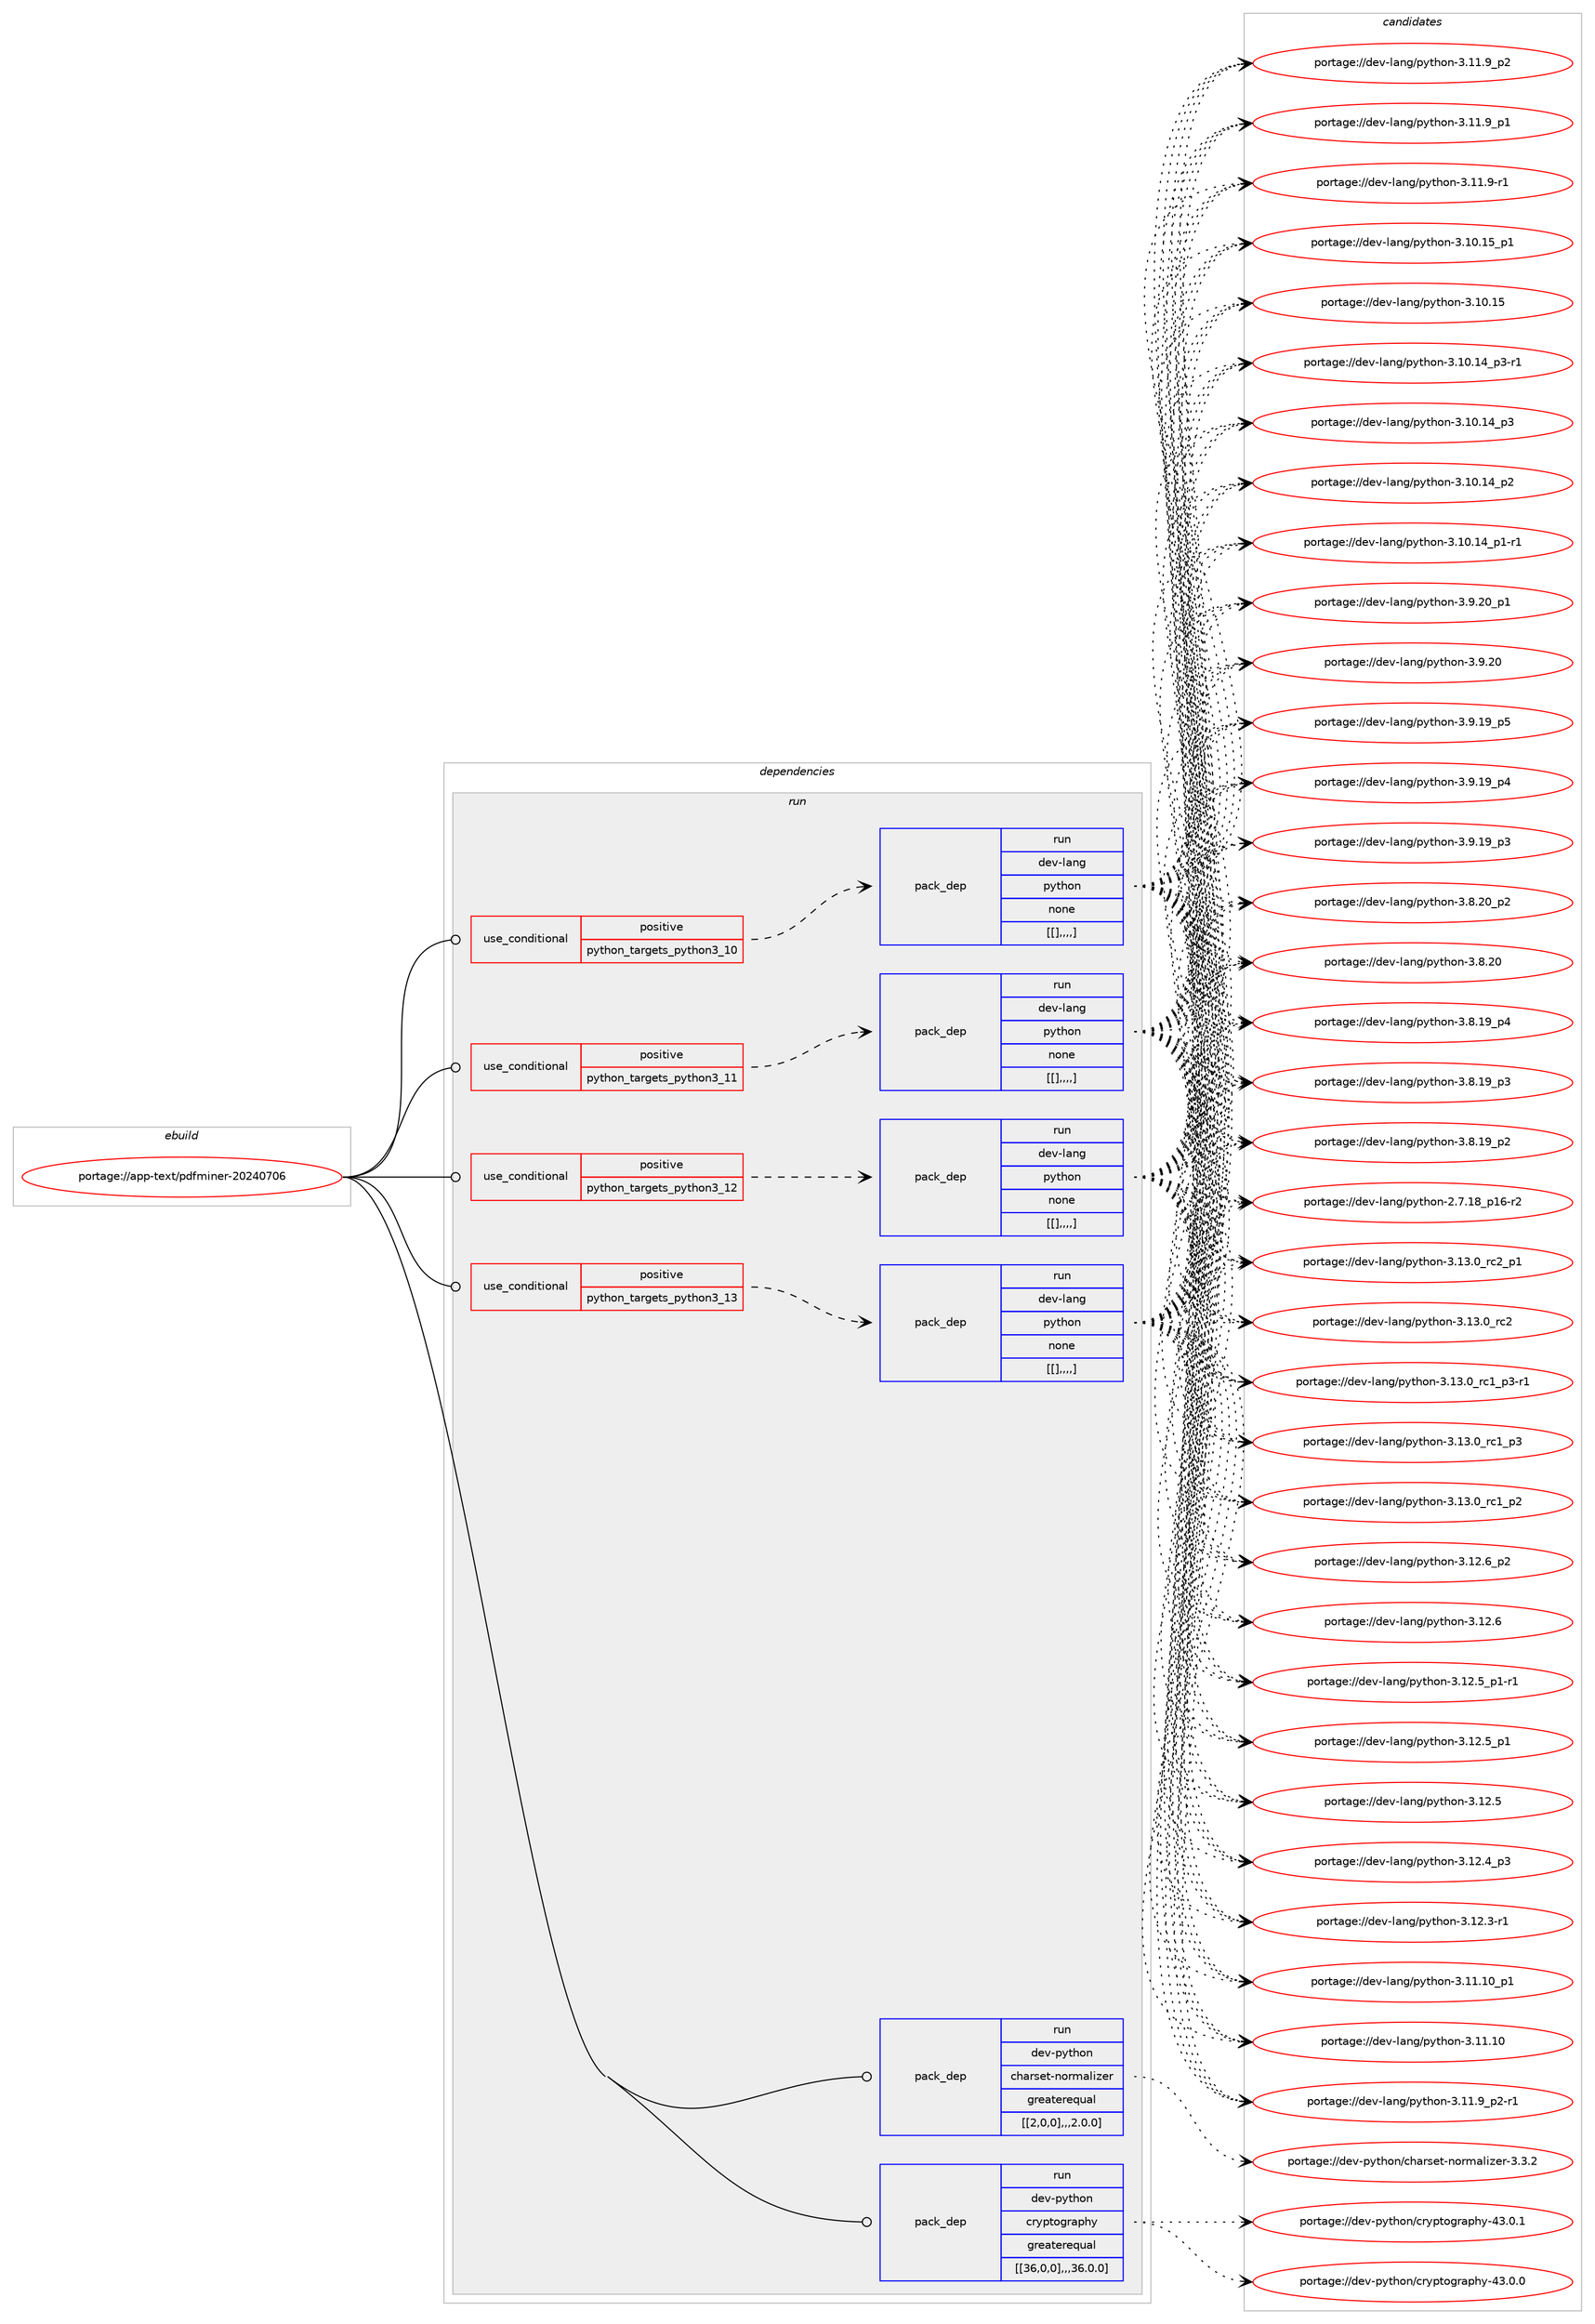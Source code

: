 digraph prolog {

# *************
# Graph options
# *************

newrank=true;
concentrate=true;
compound=true;
graph [rankdir=LR,fontname=Helvetica,fontsize=10,ranksep=1.5];#, ranksep=2.5, nodesep=0.2];
edge  [arrowhead=vee];
node  [fontname=Helvetica,fontsize=10];

# **********
# The ebuild
# **********

subgraph cluster_leftcol {
color=gray;
label=<<i>ebuild</i>>;
id [label="portage://app-text/pdfminer-20240706", color=red, width=4, href="../app-text/pdfminer-20240706.svg"];
}

# ****************
# The dependencies
# ****************

subgraph cluster_midcol {
color=gray;
label=<<i>dependencies</i>>;
subgraph cluster_compile {
fillcolor="#eeeeee";
style=filled;
label=<<i>compile</i>>;
}
subgraph cluster_compileandrun {
fillcolor="#eeeeee";
style=filled;
label=<<i>compile and run</i>>;
}
subgraph cluster_run {
fillcolor="#eeeeee";
style=filled;
label=<<i>run</i>>;
subgraph cond15656 {
dependency57136 [label=<<TABLE BORDER="0" CELLBORDER="1" CELLSPACING="0" CELLPADDING="4"><TR><TD ROWSPAN="3" CELLPADDING="10">use_conditional</TD></TR><TR><TD>positive</TD></TR><TR><TD>python_targets_python3_10</TD></TR></TABLE>>, shape=none, color=red];
subgraph pack40979 {
dependency57137 [label=<<TABLE BORDER="0" CELLBORDER="1" CELLSPACING="0" CELLPADDING="4" WIDTH="220"><TR><TD ROWSPAN="6" CELLPADDING="30">pack_dep</TD></TR><TR><TD WIDTH="110">run</TD></TR><TR><TD>dev-lang</TD></TR><TR><TD>python</TD></TR><TR><TD>none</TD></TR><TR><TD>[[],,,,]</TD></TR></TABLE>>, shape=none, color=blue];
}
dependency57136:e -> dependency57137:w [weight=20,style="dashed",arrowhead="vee"];
}
id:e -> dependency57136:w [weight=20,style="solid",arrowhead="odot"];
subgraph cond15657 {
dependency57138 [label=<<TABLE BORDER="0" CELLBORDER="1" CELLSPACING="0" CELLPADDING="4"><TR><TD ROWSPAN="3" CELLPADDING="10">use_conditional</TD></TR><TR><TD>positive</TD></TR><TR><TD>python_targets_python3_11</TD></TR></TABLE>>, shape=none, color=red];
subgraph pack40980 {
dependency57139 [label=<<TABLE BORDER="0" CELLBORDER="1" CELLSPACING="0" CELLPADDING="4" WIDTH="220"><TR><TD ROWSPAN="6" CELLPADDING="30">pack_dep</TD></TR><TR><TD WIDTH="110">run</TD></TR><TR><TD>dev-lang</TD></TR><TR><TD>python</TD></TR><TR><TD>none</TD></TR><TR><TD>[[],,,,]</TD></TR></TABLE>>, shape=none, color=blue];
}
dependency57138:e -> dependency57139:w [weight=20,style="dashed",arrowhead="vee"];
}
id:e -> dependency57138:w [weight=20,style="solid",arrowhead="odot"];
subgraph cond15658 {
dependency57140 [label=<<TABLE BORDER="0" CELLBORDER="1" CELLSPACING="0" CELLPADDING="4"><TR><TD ROWSPAN="3" CELLPADDING="10">use_conditional</TD></TR><TR><TD>positive</TD></TR><TR><TD>python_targets_python3_12</TD></TR></TABLE>>, shape=none, color=red];
subgraph pack40981 {
dependency57141 [label=<<TABLE BORDER="0" CELLBORDER="1" CELLSPACING="0" CELLPADDING="4" WIDTH="220"><TR><TD ROWSPAN="6" CELLPADDING="30">pack_dep</TD></TR><TR><TD WIDTH="110">run</TD></TR><TR><TD>dev-lang</TD></TR><TR><TD>python</TD></TR><TR><TD>none</TD></TR><TR><TD>[[],,,,]</TD></TR></TABLE>>, shape=none, color=blue];
}
dependency57140:e -> dependency57141:w [weight=20,style="dashed",arrowhead="vee"];
}
id:e -> dependency57140:w [weight=20,style="solid",arrowhead="odot"];
subgraph cond15659 {
dependency57142 [label=<<TABLE BORDER="0" CELLBORDER="1" CELLSPACING="0" CELLPADDING="4"><TR><TD ROWSPAN="3" CELLPADDING="10">use_conditional</TD></TR><TR><TD>positive</TD></TR><TR><TD>python_targets_python3_13</TD></TR></TABLE>>, shape=none, color=red];
subgraph pack40982 {
dependency57143 [label=<<TABLE BORDER="0" CELLBORDER="1" CELLSPACING="0" CELLPADDING="4" WIDTH="220"><TR><TD ROWSPAN="6" CELLPADDING="30">pack_dep</TD></TR><TR><TD WIDTH="110">run</TD></TR><TR><TD>dev-lang</TD></TR><TR><TD>python</TD></TR><TR><TD>none</TD></TR><TR><TD>[[],,,,]</TD></TR></TABLE>>, shape=none, color=blue];
}
dependency57142:e -> dependency57143:w [weight=20,style="dashed",arrowhead="vee"];
}
id:e -> dependency57142:w [weight=20,style="solid",arrowhead="odot"];
subgraph pack40983 {
dependency57144 [label=<<TABLE BORDER="0" CELLBORDER="1" CELLSPACING="0" CELLPADDING="4" WIDTH="220"><TR><TD ROWSPAN="6" CELLPADDING="30">pack_dep</TD></TR><TR><TD WIDTH="110">run</TD></TR><TR><TD>dev-python</TD></TR><TR><TD>charset-normalizer</TD></TR><TR><TD>greaterequal</TD></TR><TR><TD>[[2,0,0],,,2.0.0]</TD></TR></TABLE>>, shape=none, color=blue];
}
id:e -> dependency57144:w [weight=20,style="solid",arrowhead="odot"];
subgraph pack40984 {
dependency57145 [label=<<TABLE BORDER="0" CELLBORDER="1" CELLSPACING="0" CELLPADDING="4" WIDTH="220"><TR><TD ROWSPAN="6" CELLPADDING="30">pack_dep</TD></TR><TR><TD WIDTH="110">run</TD></TR><TR><TD>dev-python</TD></TR><TR><TD>cryptography</TD></TR><TR><TD>greaterequal</TD></TR><TR><TD>[[36,0,0],,,36.0.0]</TD></TR></TABLE>>, shape=none, color=blue];
}
id:e -> dependency57145:w [weight=20,style="solid",arrowhead="odot"];
}
}

# **************
# The candidates
# **************

subgraph cluster_choices {
rank=same;
color=gray;
label=<<i>candidates</i>>;

subgraph choice40979 {
color=black;
nodesep=1;
choice100101118451089711010347112121116104111110455146495146489511499509511249 [label="portage://dev-lang/python-3.13.0_rc2_p1", color=red, width=4,href="../dev-lang/python-3.13.0_rc2_p1.svg"];
choice10010111845108971101034711212111610411111045514649514648951149950 [label="portage://dev-lang/python-3.13.0_rc2", color=red, width=4,href="../dev-lang/python-3.13.0_rc2.svg"];
choice1001011184510897110103471121211161041111104551464951464895114994995112514511449 [label="portage://dev-lang/python-3.13.0_rc1_p3-r1", color=red, width=4,href="../dev-lang/python-3.13.0_rc1_p3-r1.svg"];
choice100101118451089711010347112121116104111110455146495146489511499499511251 [label="portage://dev-lang/python-3.13.0_rc1_p3", color=red, width=4,href="../dev-lang/python-3.13.0_rc1_p3.svg"];
choice100101118451089711010347112121116104111110455146495146489511499499511250 [label="portage://dev-lang/python-3.13.0_rc1_p2", color=red, width=4,href="../dev-lang/python-3.13.0_rc1_p2.svg"];
choice100101118451089711010347112121116104111110455146495046549511250 [label="portage://dev-lang/python-3.12.6_p2", color=red, width=4,href="../dev-lang/python-3.12.6_p2.svg"];
choice10010111845108971101034711212111610411111045514649504654 [label="portage://dev-lang/python-3.12.6", color=red, width=4,href="../dev-lang/python-3.12.6.svg"];
choice1001011184510897110103471121211161041111104551464950465395112494511449 [label="portage://dev-lang/python-3.12.5_p1-r1", color=red, width=4,href="../dev-lang/python-3.12.5_p1-r1.svg"];
choice100101118451089711010347112121116104111110455146495046539511249 [label="portage://dev-lang/python-3.12.5_p1", color=red, width=4,href="../dev-lang/python-3.12.5_p1.svg"];
choice10010111845108971101034711212111610411111045514649504653 [label="portage://dev-lang/python-3.12.5", color=red, width=4,href="../dev-lang/python-3.12.5.svg"];
choice100101118451089711010347112121116104111110455146495046529511251 [label="portage://dev-lang/python-3.12.4_p3", color=red, width=4,href="../dev-lang/python-3.12.4_p3.svg"];
choice100101118451089711010347112121116104111110455146495046514511449 [label="portage://dev-lang/python-3.12.3-r1", color=red, width=4,href="../dev-lang/python-3.12.3-r1.svg"];
choice10010111845108971101034711212111610411111045514649494649489511249 [label="portage://dev-lang/python-3.11.10_p1", color=red, width=4,href="../dev-lang/python-3.11.10_p1.svg"];
choice1001011184510897110103471121211161041111104551464949464948 [label="portage://dev-lang/python-3.11.10", color=red, width=4,href="../dev-lang/python-3.11.10.svg"];
choice1001011184510897110103471121211161041111104551464949465795112504511449 [label="portage://dev-lang/python-3.11.9_p2-r1", color=red, width=4,href="../dev-lang/python-3.11.9_p2-r1.svg"];
choice100101118451089711010347112121116104111110455146494946579511250 [label="portage://dev-lang/python-3.11.9_p2", color=red, width=4,href="../dev-lang/python-3.11.9_p2.svg"];
choice100101118451089711010347112121116104111110455146494946579511249 [label="portage://dev-lang/python-3.11.9_p1", color=red, width=4,href="../dev-lang/python-3.11.9_p1.svg"];
choice100101118451089711010347112121116104111110455146494946574511449 [label="portage://dev-lang/python-3.11.9-r1", color=red, width=4,href="../dev-lang/python-3.11.9-r1.svg"];
choice10010111845108971101034711212111610411111045514649484649539511249 [label="portage://dev-lang/python-3.10.15_p1", color=red, width=4,href="../dev-lang/python-3.10.15_p1.svg"];
choice1001011184510897110103471121211161041111104551464948464953 [label="portage://dev-lang/python-3.10.15", color=red, width=4,href="../dev-lang/python-3.10.15.svg"];
choice100101118451089711010347112121116104111110455146494846495295112514511449 [label="portage://dev-lang/python-3.10.14_p3-r1", color=red, width=4,href="../dev-lang/python-3.10.14_p3-r1.svg"];
choice10010111845108971101034711212111610411111045514649484649529511251 [label="portage://dev-lang/python-3.10.14_p3", color=red, width=4,href="../dev-lang/python-3.10.14_p3.svg"];
choice10010111845108971101034711212111610411111045514649484649529511250 [label="portage://dev-lang/python-3.10.14_p2", color=red, width=4,href="../dev-lang/python-3.10.14_p2.svg"];
choice100101118451089711010347112121116104111110455146494846495295112494511449 [label="portage://dev-lang/python-3.10.14_p1-r1", color=red, width=4,href="../dev-lang/python-3.10.14_p1-r1.svg"];
choice100101118451089711010347112121116104111110455146574650489511249 [label="portage://dev-lang/python-3.9.20_p1", color=red, width=4,href="../dev-lang/python-3.9.20_p1.svg"];
choice10010111845108971101034711212111610411111045514657465048 [label="portage://dev-lang/python-3.9.20", color=red, width=4,href="../dev-lang/python-3.9.20.svg"];
choice100101118451089711010347112121116104111110455146574649579511253 [label="portage://dev-lang/python-3.9.19_p5", color=red, width=4,href="../dev-lang/python-3.9.19_p5.svg"];
choice100101118451089711010347112121116104111110455146574649579511252 [label="portage://dev-lang/python-3.9.19_p4", color=red, width=4,href="../dev-lang/python-3.9.19_p4.svg"];
choice100101118451089711010347112121116104111110455146574649579511251 [label="portage://dev-lang/python-3.9.19_p3", color=red, width=4,href="../dev-lang/python-3.9.19_p3.svg"];
choice100101118451089711010347112121116104111110455146564650489511250 [label="portage://dev-lang/python-3.8.20_p2", color=red, width=4,href="../dev-lang/python-3.8.20_p2.svg"];
choice10010111845108971101034711212111610411111045514656465048 [label="portage://dev-lang/python-3.8.20", color=red, width=4,href="../dev-lang/python-3.8.20.svg"];
choice100101118451089711010347112121116104111110455146564649579511252 [label="portage://dev-lang/python-3.8.19_p4", color=red, width=4,href="../dev-lang/python-3.8.19_p4.svg"];
choice100101118451089711010347112121116104111110455146564649579511251 [label="portage://dev-lang/python-3.8.19_p3", color=red, width=4,href="../dev-lang/python-3.8.19_p3.svg"];
choice100101118451089711010347112121116104111110455146564649579511250 [label="portage://dev-lang/python-3.8.19_p2", color=red, width=4,href="../dev-lang/python-3.8.19_p2.svg"];
choice100101118451089711010347112121116104111110455046554649569511249544511450 [label="portage://dev-lang/python-2.7.18_p16-r2", color=red, width=4,href="../dev-lang/python-2.7.18_p16-r2.svg"];
dependency57137:e -> choice100101118451089711010347112121116104111110455146495146489511499509511249:w [style=dotted,weight="100"];
dependency57137:e -> choice10010111845108971101034711212111610411111045514649514648951149950:w [style=dotted,weight="100"];
dependency57137:e -> choice1001011184510897110103471121211161041111104551464951464895114994995112514511449:w [style=dotted,weight="100"];
dependency57137:e -> choice100101118451089711010347112121116104111110455146495146489511499499511251:w [style=dotted,weight="100"];
dependency57137:e -> choice100101118451089711010347112121116104111110455146495146489511499499511250:w [style=dotted,weight="100"];
dependency57137:e -> choice100101118451089711010347112121116104111110455146495046549511250:w [style=dotted,weight="100"];
dependency57137:e -> choice10010111845108971101034711212111610411111045514649504654:w [style=dotted,weight="100"];
dependency57137:e -> choice1001011184510897110103471121211161041111104551464950465395112494511449:w [style=dotted,weight="100"];
dependency57137:e -> choice100101118451089711010347112121116104111110455146495046539511249:w [style=dotted,weight="100"];
dependency57137:e -> choice10010111845108971101034711212111610411111045514649504653:w [style=dotted,weight="100"];
dependency57137:e -> choice100101118451089711010347112121116104111110455146495046529511251:w [style=dotted,weight="100"];
dependency57137:e -> choice100101118451089711010347112121116104111110455146495046514511449:w [style=dotted,weight="100"];
dependency57137:e -> choice10010111845108971101034711212111610411111045514649494649489511249:w [style=dotted,weight="100"];
dependency57137:e -> choice1001011184510897110103471121211161041111104551464949464948:w [style=dotted,weight="100"];
dependency57137:e -> choice1001011184510897110103471121211161041111104551464949465795112504511449:w [style=dotted,weight="100"];
dependency57137:e -> choice100101118451089711010347112121116104111110455146494946579511250:w [style=dotted,weight="100"];
dependency57137:e -> choice100101118451089711010347112121116104111110455146494946579511249:w [style=dotted,weight="100"];
dependency57137:e -> choice100101118451089711010347112121116104111110455146494946574511449:w [style=dotted,weight="100"];
dependency57137:e -> choice10010111845108971101034711212111610411111045514649484649539511249:w [style=dotted,weight="100"];
dependency57137:e -> choice1001011184510897110103471121211161041111104551464948464953:w [style=dotted,weight="100"];
dependency57137:e -> choice100101118451089711010347112121116104111110455146494846495295112514511449:w [style=dotted,weight="100"];
dependency57137:e -> choice10010111845108971101034711212111610411111045514649484649529511251:w [style=dotted,weight="100"];
dependency57137:e -> choice10010111845108971101034711212111610411111045514649484649529511250:w [style=dotted,weight="100"];
dependency57137:e -> choice100101118451089711010347112121116104111110455146494846495295112494511449:w [style=dotted,weight="100"];
dependency57137:e -> choice100101118451089711010347112121116104111110455146574650489511249:w [style=dotted,weight="100"];
dependency57137:e -> choice10010111845108971101034711212111610411111045514657465048:w [style=dotted,weight="100"];
dependency57137:e -> choice100101118451089711010347112121116104111110455146574649579511253:w [style=dotted,weight="100"];
dependency57137:e -> choice100101118451089711010347112121116104111110455146574649579511252:w [style=dotted,weight="100"];
dependency57137:e -> choice100101118451089711010347112121116104111110455146574649579511251:w [style=dotted,weight="100"];
dependency57137:e -> choice100101118451089711010347112121116104111110455146564650489511250:w [style=dotted,weight="100"];
dependency57137:e -> choice10010111845108971101034711212111610411111045514656465048:w [style=dotted,weight="100"];
dependency57137:e -> choice100101118451089711010347112121116104111110455146564649579511252:w [style=dotted,weight="100"];
dependency57137:e -> choice100101118451089711010347112121116104111110455146564649579511251:w [style=dotted,weight="100"];
dependency57137:e -> choice100101118451089711010347112121116104111110455146564649579511250:w [style=dotted,weight="100"];
dependency57137:e -> choice100101118451089711010347112121116104111110455046554649569511249544511450:w [style=dotted,weight="100"];
}
subgraph choice40980 {
color=black;
nodesep=1;
choice100101118451089711010347112121116104111110455146495146489511499509511249 [label="portage://dev-lang/python-3.13.0_rc2_p1", color=red, width=4,href="../dev-lang/python-3.13.0_rc2_p1.svg"];
choice10010111845108971101034711212111610411111045514649514648951149950 [label="portage://dev-lang/python-3.13.0_rc2", color=red, width=4,href="../dev-lang/python-3.13.0_rc2.svg"];
choice1001011184510897110103471121211161041111104551464951464895114994995112514511449 [label="portage://dev-lang/python-3.13.0_rc1_p3-r1", color=red, width=4,href="../dev-lang/python-3.13.0_rc1_p3-r1.svg"];
choice100101118451089711010347112121116104111110455146495146489511499499511251 [label="portage://dev-lang/python-3.13.0_rc1_p3", color=red, width=4,href="../dev-lang/python-3.13.0_rc1_p3.svg"];
choice100101118451089711010347112121116104111110455146495146489511499499511250 [label="portage://dev-lang/python-3.13.0_rc1_p2", color=red, width=4,href="../dev-lang/python-3.13.0_rc1_p2.svg"];
choice100101118451089711010347112121116104111110455146495046549511250 [label="portage://dev-lang/python-3.12.6_p2", color=red, width=4,href="../dev-lang/python-3.12.6_p2.svg"];
choice10010111845108971101034711212111610411111045514649504654 [label="portage://dev-lang/python-3.12.6", color=red, width=4,href="../dev-lang/python-3.12.6.svg"];
choice1001011184510897110103471121211161041111104551464950465395112494511449 [label="portage://dev-lang/python-3.12.5_p1-r1", color=red, width=4,href="../dev-lang/python-3.12.5_p1-r1.svg"];
choice100101118451089711010347112121116104111110455146495046539511249 [label="portage://dev-lang/python-3.12.5_p1", color=red, width=4,href="../dev-lang/python-3.12.5_p1.svg"];
choice10010111845108971101034711212111610411111045514649504653 [label="portage://dev-lang/python-3.12.5", color=red, width=4,href="../dev-lang/python-3.12.5.svg"];
choice100101118451089711010347112121116104111110455146495046529511251 [label="portage://dev-lang/python-3.12.4_p3", color=red, width=4,href="../dev-lang/python-3.12.4_p3.svg"];
choice100101118451089711010347112121116104111110455146495046514511449 [label="portage://dev-lang/python-3.12.3-r1", color=red, width=4,href="../dev-lang/python-3.12.3-r1.svg"];
choice10010111845108971101034711212111610411111045514649494649489511249 [label="portage://dev-lang/python-3.11.10_p1", color=red, width=4,href="../dev-lang/python-3.11.10_p1.svg"];
choice1001011184510897110103471121211161041111104551464949464948 [label="portage://dev-lang/python-3.11.10", color=red, width=4,href="../dev-lang/python-3.11.10.svg"];
choice1001011184510897110103471121211161041111104551464949465795112504511449 [label="portage://dev-lang/python-3.11.9_p2-r1", color=red, width=4,href="../dev-lang/python-3.11.9_p2-r1.svg"];
choice100101118451089711010347112121116104111110455146494946579511250 [label="portage://dev-lang/python-3.11.9_p2", color=red, width=4,href="../dev-lang/python-3.11.9_p2.svg"];
choice100101118451089711010347112121116104111110455146494946579511249 [label="portage://dev-lang/python-3.11.9_p1", color=red, width=4,href="../dev-lang/python-3.11.9_p1.svg"];
choice100101118451089711010347112121116104111110455146494946574511449 [label="portage://dev-lang/python-3.11.9-r1", color=red, width=4,href="../dev-lang/python-3.11.9-r1.svg"];
choice10010111845108971101034711212111610411111045514649484649539511249 [label="portage://dev-lang/python-3.10.15_p1", color=red, width=4,href="../dev-lang/python-3.10.15_p1.svg"];
choice1001011184510897110103471121211161041111104551464948464953 [label="portage://dev-lang/python-3.10.15", color=red, width=4,href="../dev-lang/python-3.10.15.svg"];
choice100101118451089711010347112121116104111110455146494846495295112514511449 [label="portage://dev-lang/python-3.10.14_p3-r1", color=red, width=4,href="../dev-lang/python-3.10.14_p3-r1.svg"];
choice10010111845108971101034711212111610411111045514649484649529511251 [label="portage://dev-lang/python-3.10.14_p3", color=red, width=4,href="../dev-lang/python-3.10.14_p3.svg"];
choice10010111845108971101034711212111610411111045514649484649529511250 [label="portage://dev-lang/python-3.10.14_p2", color=red, width=4,href="../dev-lang/python-3.10.14_p2.svg"];
choice100101118451089711010347112121116104111110455146494846495295112494511449 [label="portage://dev-lang/python-3.10.14_p1-r1", color=red, width=4,href="../dev-lang/python-3.10.14_p1-r1.svg"];
choice100101118451089711010347112121116104111110455146574650489511249 [label="portage://dev-lang/python-3.9.20_p1", color=red, width=4,href="../dev-lang/python-3.9.20_p1.svg"];
choice10010111845108971101034711212111610411111045514657465048 [label="portage://dev-lang/python-3.9.20", color=red, width=4,href="../dev-lang/python-3.9.20.svg"];
choice100101118451089711010347112121116104111110455146574649579511253 [label="portage://dev-lang/python-3.9.19_p5", color=red, width=4,href="../dev-lang/python-3.9.19_p5.svg"];
choice100101118451089711010347112121116104111110455146574649579511252 [label="portage://dev-lang/python-3.9.19_p4", color=red, width=4,href="../dev-lang/python-3.9.19_p4.svg"];
choice100101118451089711010347112121116104111110455146574649579511251 [label="portage://dev-lang/python-3.9.19_p3", color=red, width=4,href="../dev-lang/python-3.9.19_p3.svg"];
choice100101118451089711010347112121116104111110455146564650489511250 [label="portage://dev-lang/python-3.8.20_p2", color=red, width=4,href="../dev-lang/python-3.8.20_p2.svg"];
choice10010111845108971101034711212111610411111045514656465048 [label="portage://dev-lang/python-3.8.20", color=red, width=4,href="../dev-lang/python-3.8.20.svg"];
choice100101118451089711010347112121116104111110455146564649579511252 [label="portage://dev-lang/python-3.8.19_p4", color=red, width=4,href="../dev-lang/python-3.8.19_p4.svg"];
choice100101118451089711010347112121116104111110455146564649579511251 [label="portage://dev-lang/python-3.8.19_p3", color=red, width=4,href="../dev-lang/python-3.8.19_p3.svg"];
choice100101118451089711010347112121116104111110455146564649579511250 [label="portage://dev-lang/python-3.8.19_p2", color=red, width=4,href="../dev-lang/python-3.8.19_p2.svg"];
choice100101118451089711010347112121116104111110455046554649569511249544511450 [label="portage://dev-lang/python-2.7.18_p16-r2", color=red, width=4,href="../dev-lang/python-2.7.18_p16-r2.svg"];
dependency57139:e -> choice100101118451089711010347112121116104111110455146495146489511499509511249:w [style=dotted,weight="100"];
dependency57139:e -> choice10010111845108971101034711212111610411111045514649514648951149950:w [style=dotted,weight="100"];
dependency57139:e -> choice1001011184510897110103471121211161041111104551464951464895114994995112514511449:w [style=dotted,weight="100"];
dependency57139:e -> choice100101118451089711010347112121116104111110455146495146489511499499511251:w [style=dotted,weight="100"];
dependency57139:e -> choice100101118451089711010347112121116104111110455146495146489511499499511250:w [style=dotted,weight="100"];
dependency57139:e -> choice100101118451089711010347112121116104111110455146495046549511250:w [style=dotted,weight="100"];
dependency57139:e -> choice10010111845108971101034711212111610411111045514649504654:w [style=dotted,weight="100"];
dependency57139:e -> choice1001011184510897110103471121211161041111104551464950465395112494511449:w [style=dotted,weight="100"];
dependency57139:e -> choice100101118451089711010347112121116104111110455146495046539511249:w [style=dotted,weight="100"];
dependency57139:e -> choice10010111845108971101034711212111610411111045514649504653:w [style=dotted,weight="100"];
dependency57139:e -> choice100101118451089711010347112121116104111110455146495046529511251:w [style=dotted,weight="100"];
dependency57139:e -> choice100101118451089711010347112121116104111110455146495046514511449:w [style=dotted,weight="100"];
dependency57139:e -> choice10010111845108971101034711212111610411111045514649494649489511249:w [style=dotted,weight="100"];
dependency57139:e -> choice1001011184510897110103471121211161041111104551464949464948:w [style=dotted,weight="100"];
dependency57139:e -> choice1001011184510897110103471121211161041111104551464949465795112504511449:w [style=dotted,weight="100"];
dependency57139:e -> choice100101118451089711010347112121116104111110455146494946579511250:w [style=dotted,weight="100"];
dependency57139:e -> choice100101118451089711010347112121116104111110455146494946579511249:w [style=dotted,weight="100"];
dependency57139:e -> choice100101118451089711010347112121116104111110455146494946574511449:w [style=dotted,weight="100"];
dependency57139:e -> choice10010111845108971101034711212111610411111045514649484649539511249:w [style=dotted,weight="100"];
dependency57139:e -> choice1001011184510897110103471121211161041111104551464948464953:w [style=dotted,weight="100"];
dependency57139:e -> choice100101118451089711010347112121116104111110455146494846495295112514511449:w [style=dotted,weight="100"];
dependency57139:e -> choice10010111845108971101034711212111610411111045514649484649529511251:w [style=dotted,weight="100"];
dependency57139:e -> choice10010111845108971101034711212111610411111045514649484649529511250:w [style=dotted,weight="100"];
dependency57139:e -> choice100101118451089711010347112121116104111110455146494846495295112494511449:w [style=dotted,weight="100"];
dependency57139:e -> choice100101118451089711010347112121116104111110455146574650489511249:w [style=dotted,weight="100"];
dependency57139:e -> choice10010111845108971101034711212111610411111045514657465048:w [style=dotted,weight="100"];
dependency57139:e -> choice100101118451089711010347112121116104111110455146574649579511253:w [style=dotted,weight="100"];
dependency57139:e -> choice100101118451089711010347112121116104111110455146574649579511252:w [style=dotted,weight="100"];
dependency57139:e -> choice100101118451089711010347112121116104111110455146574649579511251:w [style=dotted,weight="100"];
dependency57139:e -> choice100101118451089711010347112121116104111110455146564650489511250:w [style=dotted,weight="100"];
dependency57139:e -> choice10010111845108971101034711212111610411111045514656465048:w [style=dotted,weight="100"];
dependency57139:e -> choice100101118451089711010347112121116104111110455146564649579511252:w [style=dotted,weight="100"];
dependency57139:e -> choice100101118451089711010347112121116104111110455146564649579511251:w [style=dotted,weight="100"];
dependency57139:e -> choice100101118451089711010347112121116104111110455146564649579511250:w [style=dotted,weight="100"];
dependency57139:e -> choice100101118451089711010347112121116104111110455046554649569511249544511450:w [style=dotted,weight="100"];
}
subgraph choice40981 {
color=black;
nodesep=1;
choice100101118451089711010347112121116104111110455146495146489511499509511249 [label="portage://dev-lang/python-3.13.0_rc2_p1", color=red, width=4,href="../dev-lang/python-3.13.0_rc2_p1.svg"];
choice10010111845108971101034711212111610411111045514649514648951149950 [label="portage://dev-lang/python-3.13.0_rc2", color=red, width=4,href="../dev-lang/python-3.13.0_rc2.svg"];
choice1001011184510897110103471121211161041111104551464951464895114994995112514511449 [label="portage://dev-lang/python-3.13.0_rc1_p3-r1", color=red, width=4,href="../dev-lang/python-3.13.0_rc1_p3-r1.svg"];
choice100101118451089711010347112121116104111110455146495146489511499499511251 [label="portage://dev-lang/python-3.13.0_rc1_p3", color=red, width=4,href="../dev-lang/python-3.13.0_rc1_p3.svg"];
choice100101118451089711010347112121116104111110455146495146489511499499511250 [label="portage://dev-lang/python-3.13.0_rc1_p2", color=red, width=4,href="../dev-lang/python-3.13.0_rc1_p2.svg"];
choice100101118451089711010347112121116104111110455146495046549511250 [label="portage://dev-lang/python-3.12.6_p2", color=red, width=4,href="../dev-lang/python-3.12.6_p2.svg"];
choice10010111845108971101034711212111610411111045514649504654 [label="portage://dev-lang/python-3.12.6", color=red, width=4,href="../dev-lang/python-3.12.6.svg"];
choice1001011184510897110103471121211161041111104551464950465395112494511449 [label="portage://dev-lang/python-3.12.5_p1-r1", color=red, width=4,href="../dev-lang/python-3.12.5_p1-r1.svg"];
choice100101118451089711010347112121116104111110455146495046539511249 [label="portage://dev-lang/python-3.12.5_p1", color=red, width=4,href="../dev-lang/python-3.12.5_p1.svg"];
choice10010111845108971101034711212111610411111045514649504653 [label="portage://dev-lang/python-3.12.5", color=red, width=4,href="../dev-lang/python-3.12.5.svg"];
choice100101118451089711010347112121116104111110455146495046529511251 [label="portage://dev-lang/python-3.12.4_p3", color=red, width=4,href="../dev-lang/python-3.12.4_p3.svg"];
choice100101118451089711010347112121116104111110455146495046514511449 [label="portage://dev-lang/python-3.12.3-r1", color=red, width=4,href="../dev-lang/python-3.12.3-r1.svg"];
choice10010111845108971101034711212111610411111045514649494649489511249 [label="portage://dev-lang/python-3.11.10_p1", color=red, width=4,href="../dev-lang/python-3.11.10_p1.svg"];
choice1001011184510897110103471121211161041111104551464949464948 [label="portage://dev-lang/python-3.11.10", color=red, width=4,href="../dev-lang/python-3.11.10.svg"];
choice1001011184510897110103471121211161041111104551464949465795112504511449 [label="portage://dev-lang/python-3.11.9_p2-r1", color=red, width=4,href="../dev-lang/python-3.11.9_p2-r1.svg"];
choice100101118451089711010347112121116104111110455146494946579511250 [label="portage://dev-lang/python-3.11.9_p2", color=red, width=4,href="../dev-lang/python-3.11.9_p2.svg"];
choice100101118451089711010347112121116104111110455146494946579511249 [label="portage://dev-lang/python-3.11.9_p1", color=red, width=4,href="../dev-lang/python-3.11.9_p1.svg"];
choice100101118451089711010347112121116104111110455146494946574511449 [label="portage://dev-lang/python-3.11.9-r1", color=red, width=4,href="../dev-lang/python-3.11.9-r1.svg"];
choice10010111845108971101034711212111610411111045514649484649539511249 [label="portage://dev-lang/python-3.10.15_p1", color=red, width=4,href="../dev-lang/python-3.10.15_p1.svg"];
choice1001011184510897110103471121211161041111104551464948464953 [label="portage://dev-lang/python-3.10.15", color=red, width=4,href="../dev-lang/python-3.10.15.svg"];
choice100101118451089711010347112121116104111110455146494846495295112514511449 [label="portage://dev-lang/python-3.10.14_p3-r1", color=red, width=4,href="../dev-lang/python-3.10.14_p3-r1.svg"];
choice10010111845108971101034711212111610411111045514649484649529511251 [label="portage://dev-lang/python-3.10.14_p3", color=red, width=4,href="../dev-lang/python-3.10.14_p3.svg"];
choice10010111845108971101034711212111610411111045514649484649529511250 [label="portage://dev-lang/python-3.10.14_p2", color=red, width=4,href="../dev-lang/python-3.10.14_p2.svg"];
choice100101118451089711010347112121116104111110455146494846495295112494511449 [label="portage://dev-lang/python-3.10.14_p1-r1", color=red, width=4,href="../dev-lang/python-3.10.14_p1-r1.svg"];
choice100101118451089711010347112121116104111110455146574650489511249 [label="portage://dev-lang/python-3.9.20_p1", color=red, width=4,href="../dev-lang/python-3.9.20_p1.svg"];
choice10010111845108971101034711212111610411111045514657465048 [label="portage://dev-lang/python-3.9.20", color=red, width=4,href="../dev-lang/python-3.9.20.svg"];
choice100101118451089711010347112121116104111110455146574649579511253 [label="portage://dev-lang/python-3.9.19_p5", color=red, width=4,href="../dev-lang/python-3.9.19_p5.svg"];
choice100101118451089711010347112121116104111110455146574649579511252 [label="portage://dev-lang/python-3.9.19_p4", color=red, width=4,href="../dev-lang/python-3.9.19_p4.svg"];
choice100101118451089711010347112121116104111110455146574649579511251 [label="portage://dev-lang/python-3.9.19_p3", color=red, width=4,href="../dev-lang/python-3.9.19_p3.svg"];
choice100101118451089711010347112121116104111110455146564650489511250 [label="portage://dev-lang/python-3.8.20_p2", color=red, width=4,href="../dev-lang/python-3.8.20_p2.svg"];
choice10010111845108971101034711212111610411111045514656465048 [label="portage://dev-lang/python-3.8.20", color=red, width=4,href="../dev-lang/python-3.8.20.svg"];
choice100101118451089711010347112121116104111110455146564649579511252 [label="portage://dev-lang/python-3.8.19_p4", color=red, width=4,href="../dev-lang/python-3.8.19_p4.svg"];
choice100101118451089711010347112121116104111110455146564649579511251 [label="portage://dev-lang/python-3.8.19_p3", color=red, width=4,href="../dev-lang/python-3.8.19_p3.svg"];
choice100101118451089711010347112121116104111110455146564649579511250 [label="portage://dev-lang/python-3.8.19_p2", color=red, width=4,href="../dev-lang/python-3.8.19_p2.svg"];
choice100101118451089711010347112121116104111110455046554649569511249544511450 [label="portage://dev-lang/python-2.7.18_p16-r2", color=red, width=4,href="../dev-lang/python-2.7.18_p16-r2.svg"];
dependency57141:e -> choice100101118451089711010347112121116104111110455146495146489511499509511249:w [style=dotted,weight="100"];
dependency57141:e -> choice10010111845108971101034711212111610411111045514649514648951149950:w [style=dotted,weight="100"];
dependency57141:e -> choice1001011184510897110103471121211161041111104551464951464895114994995112514511449:w [style=dotted,weight="100"];
dependency57141:e -> choice100101118451089711010347112121116104111110455146495146489511499499511251:w [style=dotted,weight="100"];
dependency57141:e -> choice100101118451089711010347112121116104111110455146495146489511499499511250:w [style=dotted,weight="100"];
dependency57141:e -> choice100101118451089711010347112121116104111110455146495046549511250:w [style=dotted,weight="100"];
dependency57141:e -> choice10010111845108971101034711212111610411111045514649504654:w [style=dotted,weight="100"];
dependency57141:e -> choice1001011184510897110103471121211161041111104551464950465395112494511449:w [style=dotted,weight="100"];
dependency57141:e -> choice100101118451089711010347112121116104111110455146495046539511249:w [style=dotted,weight="100"];
dependency57141:e -> choice10010111845108971101034711212111610411111045514649504653:w [style=dotted,weight="100"];
dependency57141:e -> choice100101118451089711010347112121116104111110455146495046529511251:w [style=dotted,weight="100"];
dependency57141:e -> choice100101118451089711010347112121116104111110455146495046514511449:w [style=dotted,weight="100"];
dependency57141:e -> choice10010111845108971101034711212111610411111045514649494649489511249:w [style=dotted,weight="100"];
dependency57141:e -> choice1001011184510897110103471121211161041111104551464949464948:w [style=dotted,weight="100"];
dependency57141:e -> choice1001011184510897110103471121211161041111104551464949465795112504511449:w [style=dotted,weight="100"];
dependency57141:e -> choice100101118451089711010347112121116104111110455146494946579511250:w [style=dotted,weight="100"];
dependency57141:e -> choice100101118451089711010347112121116104111110455146494946579511249:w [style=dotted,weight="100"];
dependency57141:e -> choice100101118451089711010347112121116104111110455146494946574511449:w [style=dotted,weight="100"];
dependency57141:e -> choice10010111845108971101034711212111610411111045514649484649539511249:w [style=dotted,weight="100"];
dependency57141:e -> choice1001011184510897110103471121211161041111104551464948464953:w [style=dotted,weight="100"];
dependency57141:e -> choice100101118451089711010347112121116104111110455146494846495295112514511449:w [style=dotted,weight="100"];
dependency57141:e -> choice10010111845108971101034711212111610411111045514649484649529511251:w [style=dotted,weight="100"];
dependency57141:e -> choice10010111845108971101034711212111610411111045514649484649529511250:w [style=dotted,weight="100"];
dependency57141:e -> choice100101118451089711010347112121116104111110455146494846495295112494511449:w [style=dotted,weight="100"];
dependency57141:e -> choice100101118451089711010347112121116104111110455146574650489511249:w [style=dotted,weight="100"];
dependency57141:e -> choice10010111845108971101034711212111610411111045514657465048:w [style=dotted,weight="100"];
dependency57141:e -> choice100101118451089711010347112121116104111110455146574649579511253:w [style=dotted,weight="100"];
dependency57141:e -> choice100101118451089711010347112121116104111110455146574649579511252:w [style=dotted,weight="100"];
dependency57141:e -> choice100101118451089711010347112121116104111110455146574649579511251:w [style=dotted,weight="100"];
dependency57141:e -> choice100101118451089711010347112121116104111110455146564650489511250:w [style=dotted,weight="100"];
dependency57141:e -> choice10010111845108971101034711212111610411111045514656465048:w [style=dotted,weight="100"];
dependency57141:e -> choice100101118451089711010347112121116104111110455146564649579511252:w [style=dotted,weight="100"];
dependency57141:e -> choice100101118451089711010347112121116104111110455146564649579511251:w [style=dotted,weight="100"];
dependency57141:e -> choice100101118451089711010347112121116104111110455146564649579511250:w [style=dotted,weight="100"];
dependency57141:e -> choice100101118451089711010347112121116104111110455046554649569511249544511450:w [style=dotted,weight="100"];
}
subgraph choice40982 {
color=black;
nodesep=1;
choice100101118451089711010347112121116104111110455146495146489511499509511249 [label="portage://dev-lang/python-3.13.0_rc2_p1", color=red, width=4,href="../dev-lang/python-3.13.0_rc2_p1.svg"];
choice10010111845108971101034711212111610411111045514649514648951149950 [label="portage://dev-lang/python-3.13.0_rc2", color=red, width=4,href="../dev-lang/python-3.13.0_rc2.svg"];
choice1001011184510897110103471121211161041111104551464951464895114994995112514511449 [label="portage://dev-lang/python-3.13.0_rc1_p3-r1", color=red, width=4,href="../dev-lang/python-3.13.0_rc1_p3-r1.svg"];
choice100101118451089711010347112121116104111110455146495146489511499499511251 [label="portage://dev-lang/python-3.13.0_rc1_p3", color=red, width=4,href="../dev-lang/python-3.13.0_rc1_p3.svg"];
choice100101118451089711010347112121116104111110455146495146489511499499511250 [label="portage://dev-lang/python-3.13.0_rc1_p2", color=red, width=4,href="../dev-lang/python-3.13.0_rc1_p2.svg"];
choice100101118451089711010347112121116104111110455146495046549511250 [label="portage://dev-lang/python-3.12.6_p2", color=red, width=4,href="../dev-lang/python-3.12.6_p2.svg"];
choice10010111845108971101034711212111610411111045514649504654 [label="portage://dev-lang/python-3.12.6", color=red, width=4,href="../dev-lang/python-3.12.6.svg"];
choice1001011184510897110103471121211161041111104551464950465395112494511449 [label="portage://dev-lang/python-3.12.5_p1-r1", color=red, width=4,href="../dev-lang/python-3.12.5_p1-r1.svg"];
choice100101118451089711010347112121116104111110455146495046539511249 [label="portage://dev-lang/python-3.12.5_p1", color=red, width=4,href="../dev-lang/python-3.12.5_p1.svg"];
choice10010111845108971101034711212111610411111045514649504653 [label="portage://dev-lang/python-3.12.5", color=red, width=4,href="../dev-lang/python-3.12.5.svg"];
choice100101118451089711010347112121116104111110455146495046529511251 [label="portage://dev-lang/python-3.12.4_p3", color=red, width=4,href="../dev-lang/python-3.12.4_p3.svg"];
choice100101118451089711010347112121116104111110455146495046514511449 [label="portage://dev-lang/python-3.12.3-r1", color=red, width=4,href="../dev-lang/python-3.12.3-r1.svg"];
choice10010111845108971101034711212111610411111045514649494649489511249 [label="portage://dev-lang/python-3.11.10_p1", color=red, width=4,href="../dev-lang/python-3.11.10_p1.svg"];
choice1001011184510897110103471121211161041111104551464949464948 [label="portage://dev-lang/python-3.11.10", color=red, width=4,href="../dev-lang/python-3.11.10.svg"];
choice1001011184510897110103471121211161041111104551464949465795112504511449 [label="portage://dev-lang/python-3.11.9_p2-r1", color=red, width=4,href="../dev-lang/python-3.11.9_p2-r1.svg"];
choice100101118451089711010347112121116104111110455146494946579511250 [label="portage://dev-lang/python-3.11.9_p2", color=red, width=4,href="../dev-lang/python-3.11.9_p2.svg"];
choice100101118451089711010347112121116104111110455146494946579511249 [label="portage://dev-lang/python-3.11.9_p1", color=red, width=4,href="../dev-lang/python-3.11.9_p1.svg"];
choice100101118451089711010347112121116104111110455146494946574511449 [label="portage://dev-lang/python-3.11.9-r1", color=red, width=4,href="../dev-lang/python-3.11.9-r1.svg"];
choice10010111845108971101034711212111610411111045514649484649539511249 [label="portage://dev-lang/python-3.10.15_p1", color=red, width=4,href="../dev-lang/python-3.10.15_p1.svg"];
choice1001011184510897110103471121211161041111104551464948464953 [label="portage://dev-lang/python-3.10.15", color=red, width=4,href="../dev-lang/python-3.10.15.svg"];
choice100101118451089711010347112121116104111110455146494846495295112514511449 [label="portage://dev-lang/python-3.10.14_p3-r1", color=red, width=4,href="../dev-lang/python-3.10.14_p3-r1.svg"];
choice10010111845108971101034711212111610411111045514649484649529511251 [label="portage://dev-lang/python-3.10.14_p3", color=red, width=4,href="../dev-lang/python-3.10.14_p3.svg"];
choice10010111845108971101034711212111610411111045514649484649529511250 [label="portage://dev-lang/python-3.10.14_p2", color=red, width=4,href="../dev-lang/python-3.10.14_p2.svg"];
choice100101118451089711010347112121116104111110455146494846495295112494511449 [label="portage://dev-lang/python-3.10.14_p1-r1", color=red, width=4,href="../dev-lang/python-3.10.14_p1-r1.svg"];
choice100101118451089711010347112121116104111110455146574650489511249 [label="portage://dev-lang/python-3.9.20_p1", color=red, width=4,href="../dev-lang/python-3.9.20_p1.svg"];
choice10010111845108971101034711212111610411111045514657465048 [label="portage://dev-lang/python-3.9.20", color=red, width=4,href="../dev-lang/python-3.9.20.svg"];
choice100101118451089711010347112121116104111110455146574649579511253 [label="portage://dev-lang/python-3.9.19_p5", color=red, width=4,href="../dev-lang/python-3.9.19_p5.svg"];
choice100101118451089711010347112121116104111110455146574649579511252 [label="portage://dev-lang/python-3.9.19_p4", color=red, width=4,href="../dev-lang/python-3.9.19_p4.svg"];
choice100101118451089711010347112121116104111110455146574649579511251 [label="portage://dev-lang/python-3.9.19_p3", color=red, width=4,href="../dev-lang/python-3.9.19_p3.svg"];
choice100101118451089711010347112121116104111110455146564650489511250 [label="portage://dev-lang/python-3.8.20_p2", color=red, width=4,href="../dev-lang/python-3.8.20_p2.svg"];
choice10010111845108971101034711212111610411111045514656465048 [label="portage://dev-lang/python-3.8.20", color=red, width=4,href="../dev-lang/python-3.8.20.svg"];
choice100101118451089711010347112121116104111110455146564649579511252 [label="portage://dev-lang/python-3.8.19_p4", color=red, width=4,href="../dev-lang/python-3.8.19_p4.svg"];
choice100101118451089711010347112121116104111110455146564649579511251 [label="portage://dev-lang/python-3.8.19_p3", color=red, width=4,href="../dev-lang/python-3.8.19_p3.svg"];
choice100101118451089711010347112121116104111110455146564649579511250 [label="portage://dev-lang/python-3.8.19_p2", color=red, width=4,href="../dev-lang/python-3.8.19_p2.svg"];
choice100101118451089711010347112121116104111110455046554649569511249544511450 [label="portage://dev-lang/python-2.7.18_p16-r2", color=red, width=4,href="../dev-lang/python-2.7.18_p16-r2.svg"];
dependency57143:e -> choice100101118451089711010347112121116104111110455146495146489511499509511249:w [style=dotted,weight="100"];
dependency57143:e -> choice10010111845108971101034711212111610411111045514649514648951149950:w [style=dotted,weight="100"];
dependency57143:e -> choice1001011184510897110103471121211161041111104551464951464895114994995112514511449:w [style=dotted,weight="100"];
dependency57143:e -> choice100101118451089711010347112121116104111110455146495146489511499499511251:w [style=dotted,weight="100"];
dependency57143:e -> choice100101118451089711010347112121116104111110455146495146489511499499511250:w [style=dotted,weight="100"];
dependency57143:e -> choice100101118451089711010347112121116104111110455146495046549511250:w [style=dotted,weight="100"];
dependency57143:e -> choice10010111845108971101034711212111610411111045514649504654:w [style=dotted,weight="100"];
dependency57143:e -> choice1001011184510897110103471121211161041111104551464950465395112494511449:w [style=dotted,weight="100"];
dependency57143:e -> choice100101118451089711010347112121116104111110455146495046539511249:w [style=dotted,weight="100"];
dependency57143:e -> choice10010111845108971101034711212111610411111045514649504653:w [style=dotted,weight="100"];
dependency57143:e -> choice100101118451089711010347112121116104111110455146495046529511251:w [style=dotted,weight="100"];
dependency57143:e -> choice100101118451089711010347112121116104111110455146495046514511449:w [style=dotted,weight="100"];
dependency57143:e -> choice10010111845108971101034711212111610411111045514649494649489511249:w [style=dotted,weight="100"];
dependency57143:e -> choice1001011184510897110103471121211161041111104551464949464948:w [style=dotted,weight="100"];
dependency57143:e -> choice1001011184510897110103471121211161041111104551464949465795112504511449:w [style=dotted,weight="100"];
dependency57143:e -> choice100101118451089711010347112121116104111110455146494946579511250:w [style=dotted,weight="100"];
dependency57143:e -> choice100101118451089711010347112121116104111110455146494946579511249:w [style=dotted,weight="100"];
dependency57143:e -> choice100101118451089711010347112121116104111110455146494946574511449:w [style=dotted,weight="100"];
dependency57143:e -> choice10010111845108971101034711212111610411111045514649484649539511249:w [style=dotted,weight="100"];
dependency57143:e -> choice1001011184510897110103471121211161041111104551464948464953:w [style=dotted,weight="100"];
dependency57143:e -> choice100101118451089711010347112121116104111110455146494846495295112514511449:w [style=dotted,weight="100"];
dependency57143:e -> choice10010111845108971101034711212111610411111045514649484649529511251:w [style=dotted,weight="100"];
dependency57143:e -> choice10010111845108971101034711212111610411111045514649484649529511250:w [style=dotted,weight="100"];
dependency57143:e -> choice100101118451089711010347112121116104111110455146494846495295112494511449:w [style=dotted,weight="100"];
dependency57143:e -> choice100101118451089711010347112121116104111110455146574650489511249:w [style=dotted,weight="100"];
dependency57143:e -> choice10010111845108971101034711212111610411111045514657465048:w [style=dotted,weight="100"];
dependency57143:e -> choice100101118451089711010347112121116104111110455146574649579511253:w [style=dotted,weight="100"];
dependency57143:e -> choice100101118451089711010347112121116104111110455146574649579511252:w [style=dotted,weight="100"];
dependency57143:e -> choice100101118451089711010347112121116104111110455146574649579511251:w [style=dotted,weight="100"];
dependency57143:e -> choice100101118451089711010347112121116104111110455146564650489511250:w [style=dotted,weight="100"];
dependency57143:e -> choice10010111845108971101034711212111610411111045514656465048:w [style=dotted,weight="100"];
dependency57143:e -> choice100101118451089711010347112121116104111110455146564649579511252:w [style=dotted,weight="100"];
dependency57143:e -> choice100101118451089711010347112121116104111110455146564649579511251:w [style=dotted,weight="100"];
dependency57143:e -> choice100101118451089711010347112121116104111110455146564649579511250:w [style=dotted,weight="100"];
dependency57143:e -> choice100101118451089711010347112121116104111110455046554649569511249544511450:w [style=dotted,weight="100"];
}
subgraph choice40983 {
color=black;
nodesep=1;
choice100101118451121211161041111104799104971141151011164511011111410997108105122101114455146514650 [label="portage://dev-python/charset-normalizer-3.3.2", color=red, width=4,href="../dev-python/charset-normalizer-3.3.2.svg"];
dependency57144:e -> choice100101118451121211161041111104799104971141151011164511011111410997108105122101114455146514650:w [style=dotted,weight="100"];
}
subgraph choice40984 {
color=black;
nodesep=1;
choice1001011184511212111610411111047991141211121161111031149711210412145525146484649 [label="portage://dev-python/cryptography-43.0.1", color=red, width=4,href="../dev-python/cryptography-43.0.1.svg"];
choice1001011184511212111610411111047991141211121161111031149711210412145525146484648 [label="portage://dev-python/cryptography-43.0.0", color=red, width=4,href="../dev-python/cryptography-43.0.0.svg"];
dependency57145:e -> choice1001011184511212111610411111047991141211121161111031149711210412145525146484649:w [style=dotted,weight="100"];
dependency57145:e -> choice1001011184511212111610411111047991141211121161111031149711210412145525146484648:w [style=dotted,weight="100"];
}
}

}
